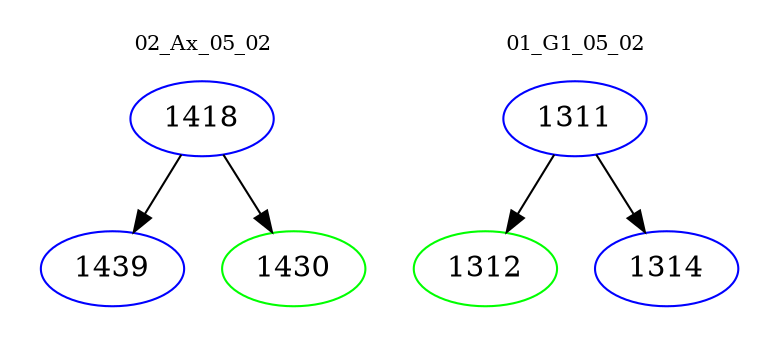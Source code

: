 digraph{
subgraph cluster_0 {
color = white
label = "02_Ax_05_02";
fontsize=10;
T0_1418 [label="1418", color="blue"]
T0_1418 -> T0_1439 [color="black"]
T0_1439 [label="1439", color="blue"]
T0_1418 -> T0_1430 [color="black"]
T0_1430 [label="1430", color="green"]
}
subgraph cluster_1 {
color = white
label = "01_G1_05_02";
fontsize=10;
T1_1311 [label="1311", color="blue"]
T1_1311 -> T1_1312 [color="black"]
T1_1312 [label="1312", color="green"]
T1_1311 -> T1_1314 [color="black"]
T1_1314 [label="1314", color="blue"]
}
}
